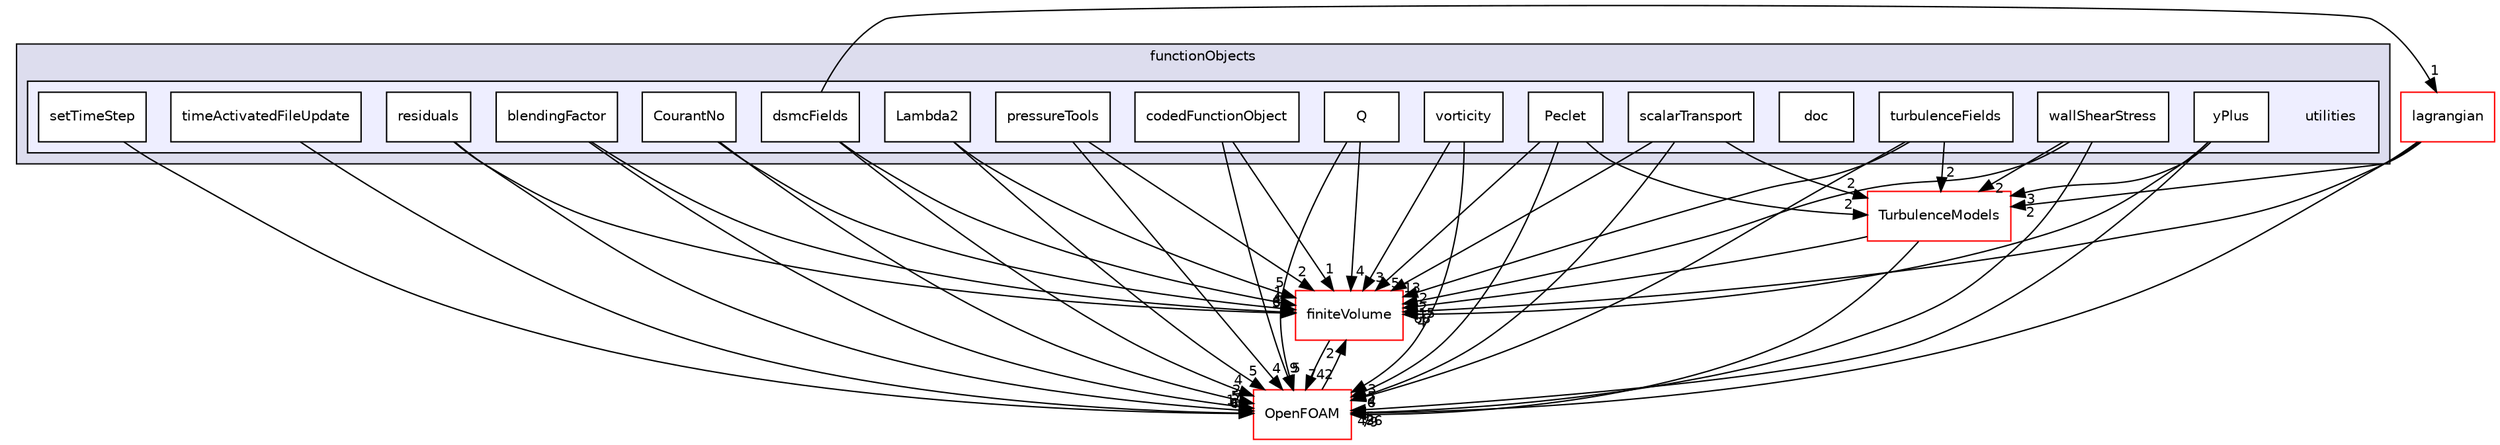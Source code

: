 digraph "src/postProcessing/functionObjects/utilities" {
  bgcolor=transparent;
  compound=true
  node [ fontsize="10", fontname="Helvetica"];
  edge [ labelfontsize="10", labelfontname="Helvetica"];
  subgraph clusterdir_e82badcb6e86a7406e8ef8dc75ac578f {
    graph [ bgcolor="#ddddee", pencolor="black", label="functionObjects" fontname="Helvetica", fontsize="10", URL="dir_e82badcb6e86a7406e8ef8dc75ac578f.html"]
  subgraph clusterdir_5fa51d5799d140e0f60107297bff2985 {
    graph [ bgcolor="#eeeeff", pencolor="black", label="" URL="dir_5fa51d5799d140e0f60107297bff2985.html"];
    dir_5fa51d5799d140e0f60107297bff2985 [shape=plaintext label="utilities"];
    dir_ef7b0d097825adb3463d5bbbbe4f5a27 [shape=box label="blendingFactor" color="black" fillcolor="white" style="filled" URL="dir_ef7b0d097825adb3463d5bbbbe4f5a27.html"];
    dir_0e631da0ebc7c62bfb161feea0363f9b [shape=box label="codedFunctionObject" color="black" fillcolor="white" style="filled" URL="dir_0e631da0ebc7c62bfb161feea0363f9b.html"];
    dir_971b21a36d05d2c3676e7f1348d08c7c [shape=box label="CourantNo" color="black" fillcolor="white" style="filled" URL="dir_971b21a36d05d2c3676e7f1348d08c7c.html"];
    dir_0d7fd933b960a827ba950608fc9b1e3c [shape=box label="doc" color="black" fillcolor="white" style="filled" URL="dir_0d7fd933b960a827ba950608fc9b1e3c.html"];
    dir_3df6da536c449dcbec715ae196ae4b50 [shape=box label="dsmcFields" color="black" fillcolor="white" style="filled" URL="dir_3df6da536c449dcbec715ae196ae4b50.html"];
    dir_827e5db3e1b07674eea380b450261b2e [shape=box label="Lambda2" color="black" fillcolor="white" style="filled" URL="dir_827e5db3e1b07674eea380b450261b2e.html"];
    dir_9afe3416da4bce3aa8622c6128853574 [shape=box label="Peclet" color="black" fillcolor="white" style="filled" URL="dir_9afe3416da4bce3aa8622c6128853574.html"];
    dir_f71da5b43f25a2288218efa3250c62f5 [shape=box label="pressureTools" color="black" fillcolor="white" style="filled" URL="dir_f71da5b43f25a2288218efa3250c62f5.html"];
    dir_eba23c4c47ff1bb432978f1e9372441e [shape=box label="Q" color="black" fillcolor="white" style="filled" URL="dir_eba23c4c47ff1bb432978f1e9372441e.html"];
    dir_fa822d86846f25910ebedc1f8db7b3ea [shape=box label="residuals" color="black" fillcolor="white" style="filled" URL="dir_fa822d86846f25910ebedc1f8db7b3ea.html"];
    dir_00873a3839e11b44c2cd60e4abab1ec6 [shape=box label="scalarTransport" color="black" fillcolor="white" style="filled" URL="dir_00873a3839e11b44c2cd60e4abab1ec6.html"];
    dir_e45ee12dd89fb3cc057576867c2b068f [shape=box label="setTimeStep" color="black" fillcolor="white" style="filled" URL="dir_e45ee12dd89fb3cc057576867c2b068f.html"];
    dir_28e37402e9e51052351cb29ce4015f07 [shape=box label="timeActivatedFileUpdate" color="black" fillcolor="white" style="filled" URL="dir_28e37402e9e51052351cb29ce4015f07.html"];
    dir_a03ba4bd9857dacc8ab5d284fdb3ce3f [shape=box label="turbulenceFields" color="black" fillcolor="white" style="filled" URL="dir_a03ba4bd9857dacc8ab5d284fdb3ce3f.html"];
    dir_e40ad9f23bcecdddf102e9598c8bd81a [shape=box label="vorticity" color="black" fillcolor="white" style="filled" URL="dir_e40ad9f23bcecdddf102e9598c8bd81a.html"];
    dir_d4baae7468f6bf71e0e5b60812f9a4ba [shape=box label="wallShearStress" color="black" fillcolor="white" style="filled" URL="dir_d4baae7468f6bf71e0e5b60812f9a4ba.html"];
    dir_79e3f1ee95ff45c8e287d21944c5f1af [shape=box label="yPlus" color="black" fillcolor="white" style="filled" URL="dir_79e3f1ee95ff45c8e287d21944c5f1af.html"];
  }
  }
  dir_9bd15774b555cf7259a6fa18f99fe99b [shape=box label="finiteVolume" color="red" URL="dir_9bd15774b555cf7259a6fa18f99fe99b.html"];
  dir_1eda626aeac0f0ad2848c36acaa5d501 [shape=box label="TurbulenceModels" color="red" URL="dir_1eda626aeac0f0ad2848c36acaa5d501.html"];
  dir_c5473ff19b20e6ec4dfe5c310b3778a8 [shape=box label="OpenFOAM" color="red" URL="dir_c5473ff19b20e6ec4dfe5c310b3778a8.html"];
  dir_f8c25efc4b6f6a8502a42d5af7554d23 [shape=box label="lagrangian" color="red" URL="dir_f8c25efc4b6f6a8502a42d5af7554d23.html"];
  dir_9bd15774b555cf7259a6fa18f99fe99b->dir_c5473ff19b20e6ec4dfe5c310b3778a8 [headlabel="742", labeldistance=1.5 headhref="dir_000894_001892.html"];
  dir_a03ba4bd9857dacc8ab5d284fdb3ce3f->dir_9bd15774b555cf7259a6fa18f99fe99b [headlabel="2", labeldistance=1.5 headhref="dir_002506_000894.html"];
  dir_a03ba4bd9857dacc8ab5d284fdb3ce3f->dir_1eda626aeac0f0ad2848c36acaa5d501 [headlabel="2", labeldistance=1.5 headhref="dir_002506_000752.html"];
  dir_a03ba4bd9857dacc8ab5d284fdb3ce3f->dir_c5473ff19b20e6ec4dfe5c310b3778a8 [headlabel="6", labeldistance=1.5 headhref="dir_002506_001892.html"];
  dir_0e631da0ebc7c62bfb161feea0363f9b->dir_9bd15774b555cf7259a6fa18f99fe99b [headlabel="1", labeldistance=1.5 headhref="dir_002493_000894.html"];
  dir_0e631da0ebc7c62bfb161feea0363f9b->dir_c5473ff19b20e6ec4dfe5c310b3778a8 [headlabel="9", labeldistance=1.5 headhref="dir_002493_001892.html"];
  dir_e45ee12dd89fb3cc057576867c2b068f->dir_c5473ff19b20e6ec4dfe5c310b3778a8 [headlabel="4", labeldistance=1.5 headhref="dir_002504_001892.html"];
  dir_ef7b0d097825adb3463d5bbbbe4f5a27->dir_9bd15774b555cf7259a6fa18f99fe99b [headlabel="6", labeldistance=1.5 headhref="dir_002492_000894.html"];
  dir_ef7b0d097825adb3463d5bbbbe4f5a27->dir_c5473ff19b20e6ec4dfe5c310b3778a8 [headlabel="5", labeldistance=1.5 headhref="dir_002492_001892.html"];
  dir_d4baae7468f6bf71e0e5b60812f9a4ba->dir_9bd15774b555cf7259a6fa18f99fe99b [headlabel="2", labeldistance=1.5 headhref="dir_002509_000894.html"];
  dir_d4baae7468f6bf71e0e5b60812f9a4ba->dir_1eda626aeac0f0ad2848c36acaa5d501 [headlabel="2", labeldistance=1.5 headhref="dir_002509_000752.html"];
  dir_d4baae7468f6bf71e0e5b60812f9a4ba->dir_c5473ff19b20e6ec4dfe5c310b3778a8 [headlabel="2", labeldistance=1.5 headhref="dir_002509_001892.html"];
  dir_1eda626aeac0f0ad2848c36acaa5d501->dir_9bd15774b555cf7259a6fa18f99fe99b [headlabel="215", labeldistance=1.5 headhref="dir_000752_000894.html"];
  dir_1eda626aeac0f0ad2848c36acaa5d501->dir_c5473ff19b20e6ec4dfe5c310b3778a8 [headlabel="79", labeldistance=1.5 headhref="dir_000752_001892.html"];
  dir_971b21a36d05d2c3676e7f1348d08c7c->dir_9bd15774b555cf7259a6fa18f99fe99b [headlabel="4", labeldistance=1.5 headhref="dir_000933_000894.html"];
  dir_971b21a36d05d2c3676e7f1348d08c7c->dir_c5473ff19b20e6ec4dfe5c310b3778a8 [headlabel="2", labeldistance=1.5 headhref="dir_000933_001892.html"];
  dir_00873a3839e11b44c2cd60e4abab1ec6->dir_9bd15774b555cf7259a6fa18f99fe99b [headlabel="13", labeldistance=1.5 headhref="dir_002503_000894.html"];
  dir_00873a3839e11b44c2cd60e4abab1ec6->dir_1eda626aeac0f0ad2848c36acaa5d501 [headlabel="2", labeldistance=1.5 headhref="dir_002503_000752.html"];
  dir_00873a3839e11b44c2cd60e4abab1ec6->dir_c5473ff19b20e6ec4dfe5c310b3778a8 [headlabel="4", labeldistance=1.5 headhref="dir_002503_001892.html"];
  dir_e40ad9f23bcecdddf102e9598c8bd81a->dir_9bd15774b555cf7259a6fa18f99fe99b [headlabel="3", labeldistance=1.5 headhref="dir_002507_000894.html"];
  dir_e40ad9f23bcecdddf102e9598c8bd81a->dir_c5473ff19b20e6ec4dfe5c310b3778a8 [headlabel="3", labeldistance=1.5 headhref="dir_002507_001892.html"];
  dir_28e37402e9e51052351cb29ce4015f07->dir_c5473ff19b20e6ec4dfe5c310b3778a8 [headlabel="6", labeldistance=1.5 headhref="dir_002505_001892.html"];
  dir_c5473ff19b20e6ec4dfe5c310b3778a8->dir_9bd15774b555cf7259a6fa18f99fe99b [headlabel="2", labeldistance=1.5 headhref="dir_001892_000894.html"];
  dir_9afe3416da4bce3aa8622c6128853574->dir_9bd15774b555cf7259a6fa18f99fe99b [headlabel="5", labeldistance=1.5 headhref="dir_002498_000894.html"];
  dir_9afe3416da4bce3aa8622c6128853574->dir_1eda626aeac0f0ad2848c36acaa5d501 [headlabel="2", labeldistance=1.5 headhref="dir_002498_000752.html"];
  dir_9afe3416da4bce3aa8622c6128853574->dir_c5473ff19b20e6ec4dfe5c310b3778a8 [headlabel="5", labeldistance=1.5 headhref="dir_002498_001892.html"];
  dir_827e5db3e1b07674eea380b450261b2e->dir_9bd15774b555cf7259a6fa18f99fe99b [headlabel="5", labeldistance=1.5 headhref="dir_002496_000894.html"];
  dir_827e5db3e1b07674eea380b450261b2e->dir_c5473ff19b20e6ec4dfe5c310b3778a8 [headlabel="5", labeldistance=1.5 headhref="dir_002496_001892.html"];
  dir_79e3f1ee95ff45c8e287d21944c5f1af->dir_9bd15774b555cf7259a6fa18f99fe99b [headlabel="4", labeldistance=1.5 headhref="dir_002511_000894.html"];
  dir_79e3f1ee95ff45c8e287d21944c5f1af->dir_1eda626aeac0f0ad2848c36acaa5d501 [headlabel="3", labeldistance=1.5 headhref="dir_002511_000752.html"];
  dir_79e3f1ee95ff45c8e287d21944c5f1af->dir_c5473ff19b20e6ec4dfe5c310b3778a8 [headlabel="5", labeldistance=1.5 headhref="dir_002511_001892.html"];
  dir_f71da5b43f25a2288218efa3250c62f5->dir_9bd15774b555cf7259a6fa18f99fe99b [headlabel="2", labeldistance=1.5 headhref="dir_002499_000894.html"];
  dir_f71da5b43f25a2288218efa3250c62f5->dir_c5473ff19b20e6ec4dfe5c310b3778a8 [headlabel="4", labeldistance=1.5 headhref="dir_002499_001892.html"];
  dir_eba23c4c47ff1bb432978f1e9372441e->dir_9bd15774b555cf7259a6fa18f99fe99b [headlabel="4", labeldistance=1.5 headhref="dir_002500_000894.html"];
  dir_eba23c4c47ff1bb432978f1e9372441e->dir_c5473ff19b20e6ec4dfe5c310b3778a8 [headlabel="5", labeldistance=1.5 headhref="dir_002500_001892.html"];
  dir_3df6da536c449dcbec715ae196ae4b50->dir_9bd15774b555cf7259a6fa18f99fe99b [headlabel="1", labeldistance=1.5 headhref="dir_002495_000894.html"];
  dir_3df6da536c449dcbec715ae196ae4b50->dir_c5473ff19b20e6ec4dfe5c310b3778a8 [headlabel="4", labeldistance=1.5 headhref="dir_002495_001892.html"];
  dir_3df6da536c449dcbec715ae196ae4b50->dir_f8c25efc4b6f6a8502a42d5af7554d23 [headlabel="1", labeldistance=1.5 headhref="dir_002495_001360.html"];
  dir_f8c25efc4b6f6a8502a42d5af7554d23->dir_9bd15774b555cf7259a6fa18f99fe99b [headlabel="66", labeldistance=1.5 headhref="dir_001360_000894.html"];
  dir_f8c25efc4b6f6a8502a42d5af7554d23->dir_1eda626aeac0f0ad2848c36acaa5d501 [headlabel="2", labeldistance=1.5 headhref="dir_001360_000752.html"];
  dir_f8c25efc4b6f6a8502a42d5af7554d23->dir_c5473ff19b20e6ec4dfe5c310b3778a8 [headlabel="436", labeldistance=1.5 headhref="dir_001360_001892.html"];
  dir_fa822d86846f25910ebedc1f8db7b3ea->dir_9bd15774b555cf7259a6fa18f99fe99b [headlabel="3", labeldistance=1.5 headhref="dir_002502_000894.html"];
  dir_fa822d86846f25910ebedc1f8db7b3ea->dir_c5473ff19b20e6ec4dfe5c310b3778a8 [headlabel="14", labeldistance=1.5 headhref="dir_002502_001892.html"];
}
